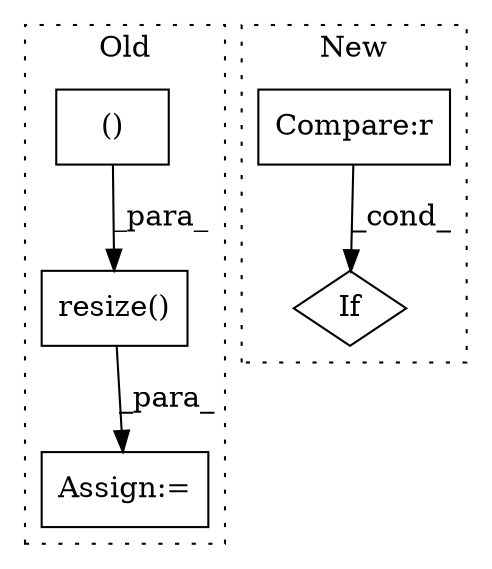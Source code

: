 digraph G {
subgraph cluster0 {
1 [label="resize()" a="75" s="629,709" l="11,1" shape="box"];
3 [label="Assign:=" a="68" s="626" l="3" shape="box"];
5 [label="()" a="54" s="665" l="26" shape="box"];
label = "Old";
style="dotted";
}
subgraph cluster1 {
2 [label="If" a="96" s="423" l="3" shape="diamond"];
4 [label="Compare:r" a="40" s="426" l="17" shape="box"];
label = "New";
style="dotted";
}
1 -> 3 [label="_para_"];
4 -> 2 [label="_cond_"];
5 -> 1 [label="_para_"];
}